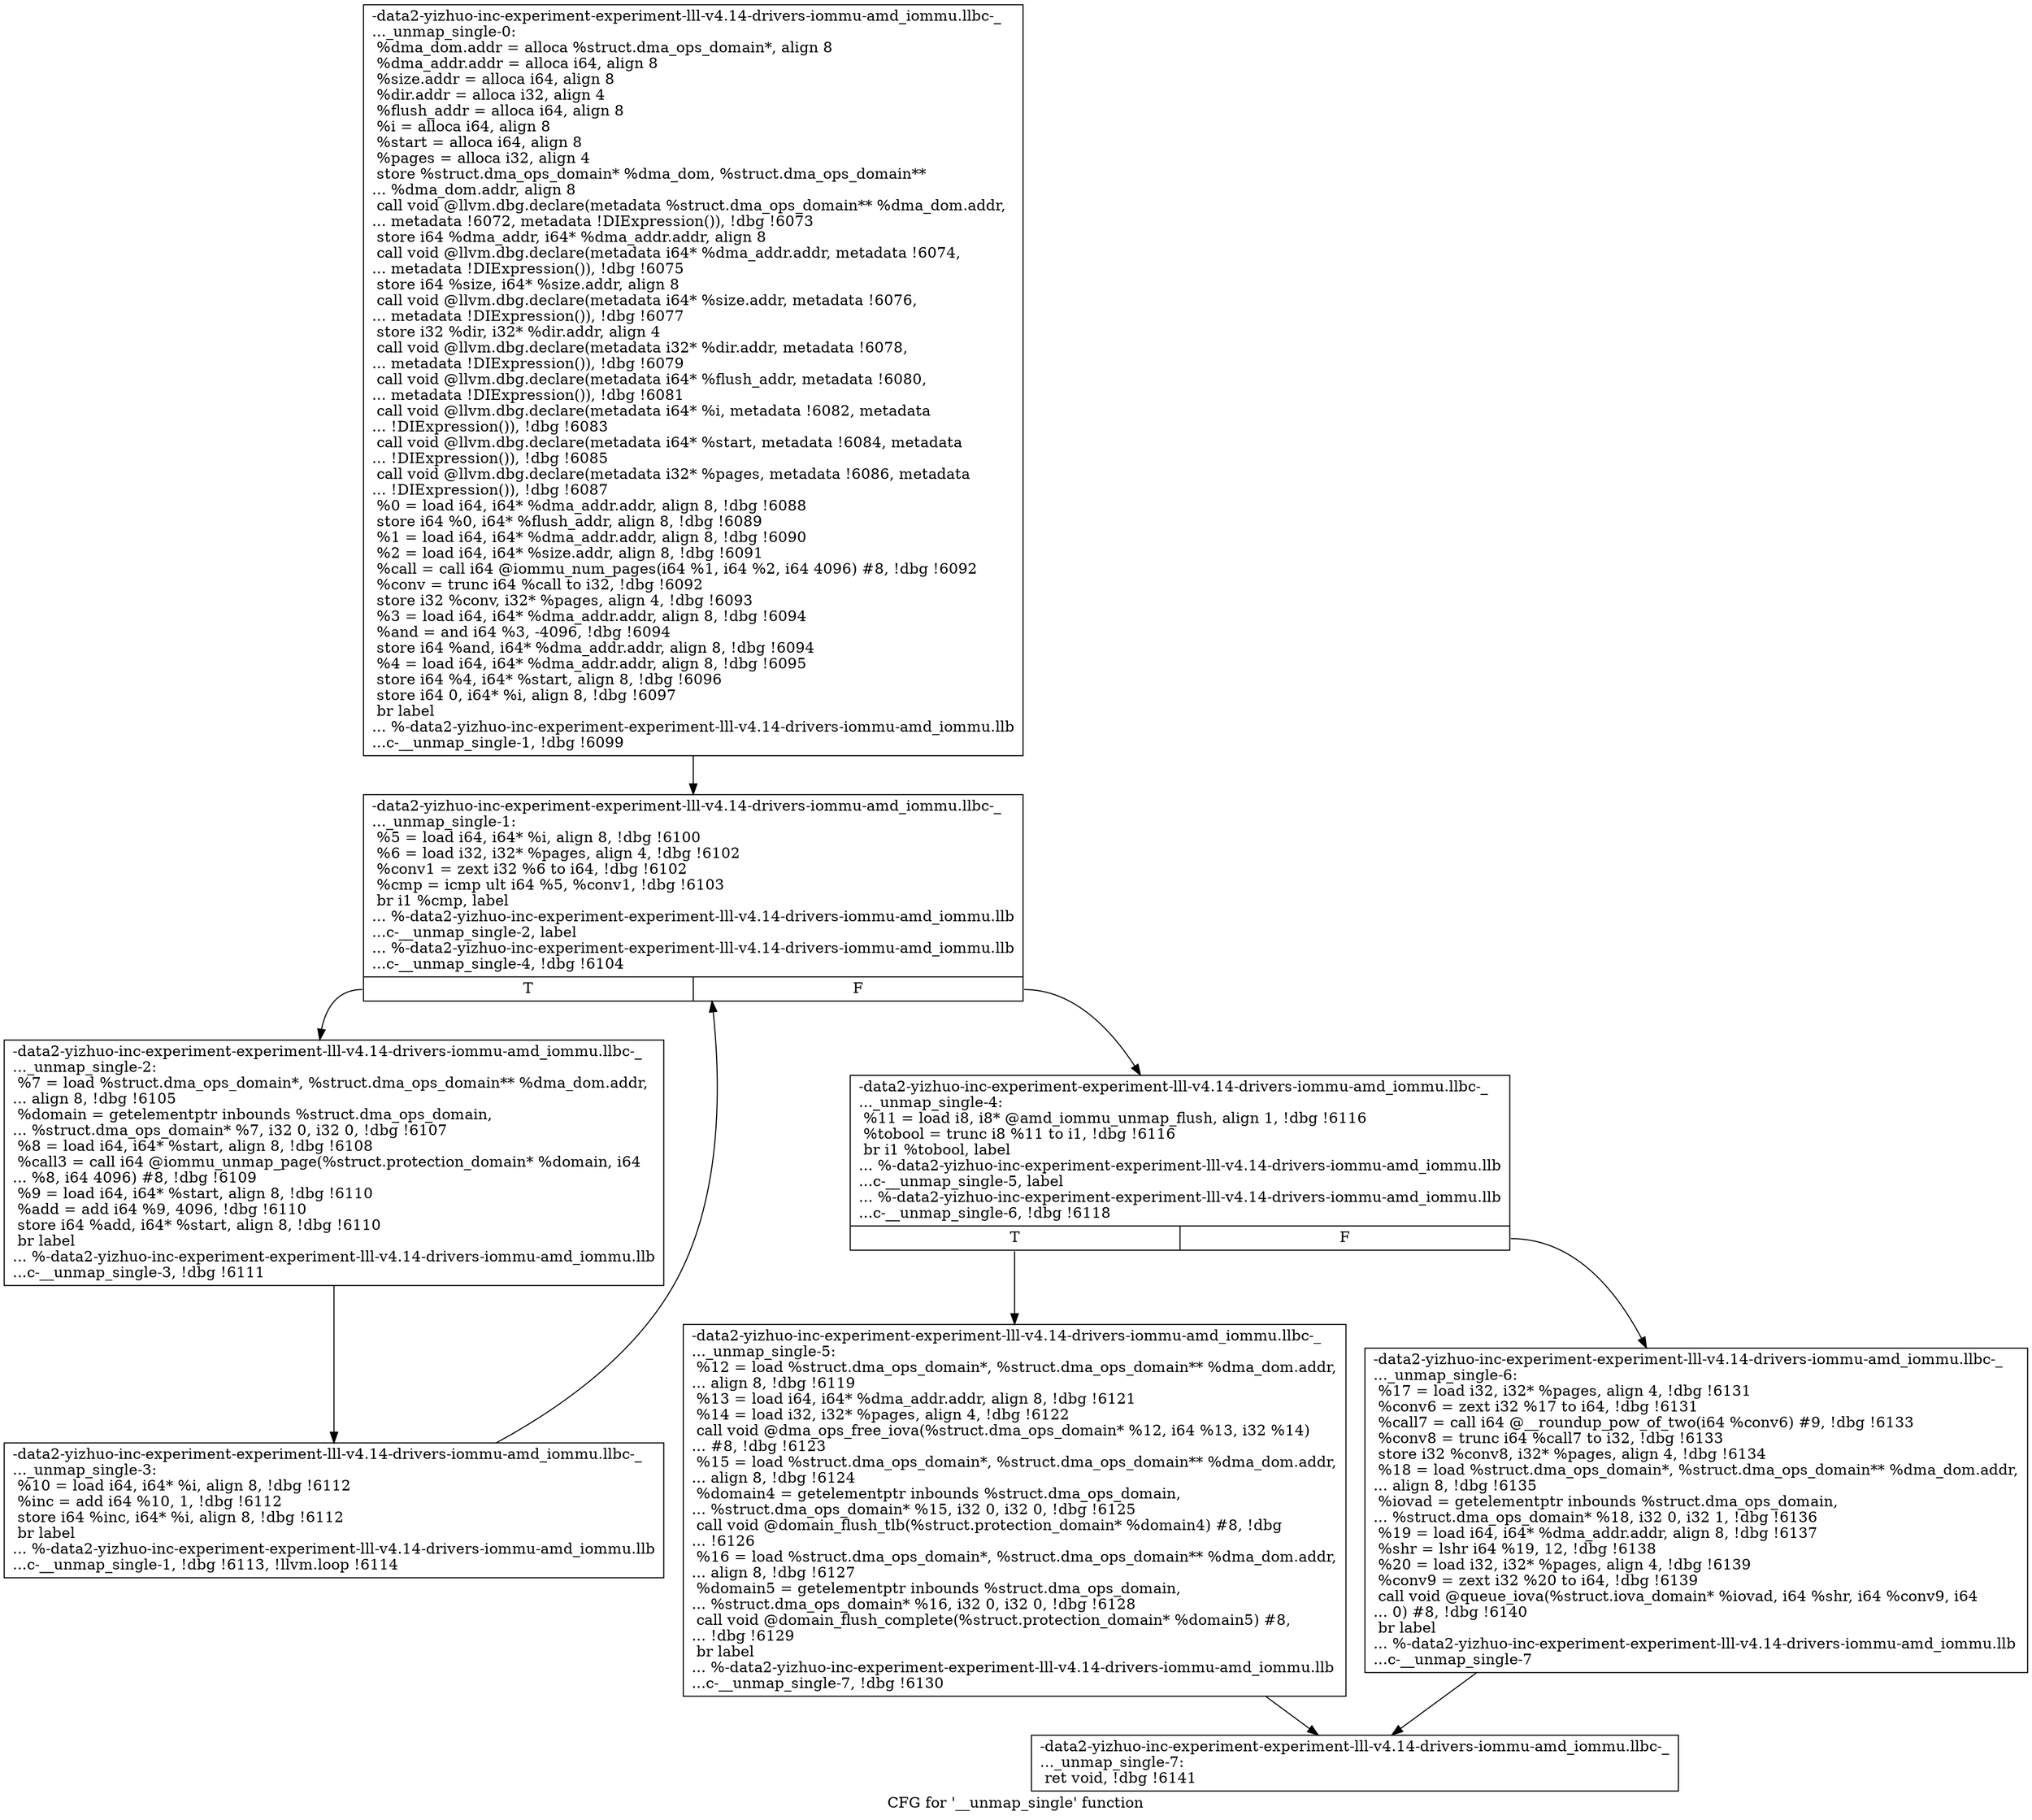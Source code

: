 digraph "CFG for '__unmap_single' function" {
	label="CFG for '__unmap_single' function";

	Node0x561b94960d90 [shape=record,label="{-data2-yizhuo-inc-experiment-experiment-lll-v4.14-drivers-iommu-amd_iommu.llbc-_\l..._unmap_single-0:\l  %dma_dom.addr = alloca %struct.dma_ops_domain*, align 8\l  %dma_addr.addr = alloca i64, align 8\l  %size.addr = alloca i64, align 8\l  %dir.addr = alloca i32, align 4\l  %flush_addr = alloca i64, align 8\l  %i = alloca i64, align 8\l  %start = alloca i64, align 8\l  %pages = alloca i32, align 4\l  store %struct.dma_ops_domain* %dma_dom, %struct.dma_ops_domain**\l... %dma_dom.addr, align 8\l  call void @llvm.dbg.declare(metadata %struct.dma_ops_domain** %dma_dom.addr,\l... metadata !6072, metadata !DIExpression()), !dbg !6073\l  store i64 %dma_addr, i64* %dma_addr.addr, align 8\l  call void @llvm.dbg.declare(metadata i64* %dma_addr.addr, metadata !6074,\l... metadata !DIExpression()), !dbg !6075\l  store i64 %size, i64* %size.addr, align 8\l  call void @llvm.dbg.declare(metadata i64* %size.addr, metadata !6076,\l... metadata !DIExpression()), !dbg !6077\l  store i32 %dir, i32* %dir.addr, align 4\l  call void @llvm.dbg.declare(metadata i32* %dir.addr, metadata !6078,\l... metadata !DIExpression()), !dbg !6079\l  call void @llvm.dbg.declare(metadata i64* %flush_addr, metadata !6080,\l... metadata !DIExpression()), !dbg !6081\l  call void @llvm.dbg.declare(metadata i64* %i, metadata !6082, metadata\l... !DIExpression()), !dbg !6083\l  call void @llvm.dbg.declare(metadata i64* %start, metadata !6084, metadata\l... !DIExpression()), !dbg !6085\l  call void @llvm.dbg.declare(metadata i32* %pages, metadata !6086, metadata\l... !DIExpression()), !dbg !6087\l  %0 = load i64, i64* %dma_addr.addr, align 8, !dbg !6088\l  store i64 %0, i64* %flush_addr, align 8, !dbg !6089\l  %1 = load i64, i64* %dma_addr.addr, align 8, !dbg !6090\l  %2 = load i64, i64* %size.addr, align 8, !dbg !6091\l  %call = call i64 @iommu_num_pages(i64 %1, i64 %2, i64 4096) #8, !dbg !6092\l  %conv = trunc i64 %call to i32, !dbg !6092\l  store i32 %conv, i32* %pages, align 4, !dbg !6093\l  %3 = load i64, i64* %dma_addr.addr, align 8, !dbg !6094\l  %and = and i64 %3, -4096, !dbg !6094\l  store i64 %and, i64* %dma_addr.addr, align 8, !dbg !6094\l  %4 = load i64, i64* %dma_addr.addr, align 8, !dbg !6095\l  store i64 %4, i64* %start, align 8, !dbg !6096\l  store i64 0, i64* %i, align 8, !dbg !6097\l  br label\l... %-data2-yizhuo-inc-experiment-experiment-lll-v4.14-drivers-iommu-amd_iommu.llb\l...c-__unmap_single-1, !dbg !6099\l}"];
	Node0x561b94960d90 -> Node0x561b94960de0;
	Node0x561b94960de0 [shape=record,label="{-data2-yizhuo-inc-experiment-experiment-lll-v4.14-drivers-iommu-amd_iommu.llbc-_\l..._unmap_single-1: \l  %5 = load i64, i64* %i, align 8, !dbg !6100\l  %6 = load i32, i32* %pages, align 4, !dbg !6102\l  %conv1 = zext i32 %6 to i64, !dbg !6102\l  %cmp = icmp ult i64 %5, %conv1, !dbg !6103\l  br i1 %cmp, label\l... %-data2-yizhuo-inc-experiment-experiment-lll-v4.14-drivers-iommu-amd_iommu.llb\l...c-__unmap_single-2, label\l... %-data2-yizhuo-inc-experiment-experiment-lll-v4.14-drivers-iommu-amd_iommu.llb\l...c-__unmap_single-4, !dbg !6104\l|{<s0>T|<s1>F}}"];
	Node0x561b94960de0:s0 -> Node0x561b94960e30;
	Node0x561b94960de0:s1 -> Node0x561b94960ed0;
	Node0x561b94960e30 [shape=record,label="{-data2-yizhuo-inc-experiment-experiment-lll-v4.14-drivers-iommu-amd_iommu.llbc-_\l..._unmap_single-2: \l  %7 = load %struct.dma_ops_domain*, %struct.dma_ops_domain** %dma_dom.addr,\l... align 8, !dbg !6105\l  %domain = getelementptr inbounds %struct.dma_ops_domain,\l... %struct.dma_ops_domain* %7, i32 0, i32 0, !dbg !6107\l  %8 = load i64, i64* %start, align 8, !dbg !6108\l  %call3 = call i64 @iommu_unmap_page(%struct.protection_domain* %domain, i64\l... %8, i64 4096) #8, !dbg !6109\l  %9 = load i64, i64* %start, align 8, !dbg !6110\l  %add = add i64 %9, 4096, !dbg !6110\l  store i64 %add, i64* %start, align 8, !dbg !6110\l  br label\l... %-data2-yizhuo-inc-experiment-experiment-lll-v4.14-drivers-iommu-amd_iommu.llb\l...c-__unmap_single-3, !dbg !6111\l}"];
	Node0x561b94960e30 -> Node0x561b94960e80;
	Node0x561b94960e80 [shape=record,label="{-data2-yizhuo-inc-experiment-experiment-lll-v4.14-drivers-iommu-amd_iommu.llbc-_\l..._unmap_single-3: \l  %10 = load i64, i64* %i, align 8, !dbg !6112\l  %inc = add i64 %10, 1, !dbg !6112\l  store i64 %inc, i64* %i, align 8, !dbg !6112\l  br label\l... %-data2-yizhuo-inc-experiment-experiment-lll-v4.14-drivers-iommu-amd_iommu.llb\l...c-__unmap_single-1, !dbg !6113, !llvm.loop !6114\l}"];
	Node0x561b94960e80 -> Node0x561b94960de0;
	Node0x561b94960ed0 [shape=record,label="{-data2-yizhuo-inc-experiment-experiment-lll-v4.14-drivers-iommu-amd_iommu.llbc-_\l..._unmap_single-4: \l  %11 = load i8, i8* @amd_iommu_unmap_flush, align 1, !dbg !6116\l  %tobool = trunc i8 %11 to i1, !dbg !6116\l  br i1 %tobool, label\l... %-data2-yizhuo-inc-experiment-experiment-lll-v4.14-drivers-iommu-amd_iommu.llb\l...c-__unmap_single-5, label\l... %-data2-yizhuo-inc-experiment-experiment-lll-v4.14-drivers-iommu-amd_iommu.llb\l...c-__unmap_single-6, !dbg !6118\l|{<s0>T|<s1>F}}"];
	Node0x561b94960ed0:s0 -> Node0x561b94960f20;
	Node0x561b94960ed0:s1 -> Node0x561b94960f70;
	Node0x561b94960f20 [shape=record,label="{-data2-yizhuo-inc-experiment-experiment-lll-v4.14-drivers-iommu-amd_iommu.llbc-_\l..._unmap_single-5: \l  %12 = load %struct.dma_ops_domain*, %struct.dma_ops_domain** %dma_dom.addr,\l... align 8, !dbg !6119\l  %13 = load i64, i64* %dma_addr.addr, align 8, !dbg !6121\l  %14 = load i32, i32* %pages, align 4, !dbg !6122\l  call void @dma_ops_free_iova(%struct.dma_ops_domain* %12, i64 %13, i32 %14)\l... #8, !dbg !6123\l  %15 = load %struct.dma_ops_domain*, %struct.dma_ops_domain** %dma_dom.addr,\l... align 8, !dbg !6124\l  %domain4 = getelementptr inbounds %struct.dma_ops_domain,\l... %struct.dma_ops_domain* %15, i32 0, i32 0, !dbg !6125\l  call void @domain_flush_tlb(%struct.protection_domain* %domain4) #8, !dbg\l... !6126\l  %16 = load %struct.dma_ops_domain*, %struct.dma_ops_domain** %dma_dom.addr,\l... align 8, !dbg !6127\l  %domain5 = getelementptr inbounds %struct.dma_ops_domain,\l... %struct.dma_ops_domain* %16, i32 0, i32 0, !dbg !6128\l  call void @domain_flush_complete(%struct.protection_domain* %domain5) #8,\l... !dbg !6129\l  br label\l... %-data2-yizhuo-inc-experiment-experiment-lll-v4.14-drivers-iommu-amd_iommu.llb\l...c-__unmap_single-7, !dbg !6130\l}"];
	Node0x561b94960f20 -> Node0x561b94960fc0;
	Node0x561b94960f70 [shape=record,label="{-data2-yizhuo-inc-experiment-experiment-lll-v4.14-drivers-iommu-amd_iommu.llbc-_\l..._unmap_single-6: \l  %17 = load i32, i32* %pages, align 4, !dbg !6131\l  %conv6 = zext i32 %17 to i64, !dbg !6131\l  %call7 = call i64 @__roundup_pow_of_two(i64 %conv6) #9, !dbg !6133\l  %conv8 = trunc i64 %call7 to i32, !dbg !6133\l  store i32 %conv8, i32* %pages, align 4, !dbg !6134\l  %18 = load %struct.dma_ops_domain*, %struct.dma_ops_domain** %dma_dom.addr,\l... align 8, !dbg !6135\l  %iovad = getelementptr inbounds %struct.dma_ops_domain,\l... %struct.dma_ops_domain* %18, i32 0, i32 1, !dbg !6136\l  %19 = load i64, i64* %dma_addr.addr, align 8, !dbg !6137\l  %shr = lshr i64 %19, 12, !dbg !6138\l  %20 = load i32, i32* %pages, align 4, !dbg !6139\l  %conv9 = zext i32 %20 to i64, !dbg !6139\l  call void @queue_iova(%struct.iova_domain* %iovad, i64 %shr, i64 %conv9, i64\l... 0) #8, !dbg !6140\l  br label\l... %-data2-yizhuo-inc-experiment-experiment-lll-v4.14-drivers-iommu-amd_iommu.llb\l...c-__unmap_single-7\l}"];
	Node0x561b94960f70 -> Node0x561b94960fc0;
	Node0x561b94960fc0 [shape=record,label="{-data2-yizhuo-inc-experiment-experiment-lll-v4.14-drivers-iommu-amd_iommu.llbc-_\l..._unmap_single-7: \l  ret void, !dbg !6141\l}"];
}
